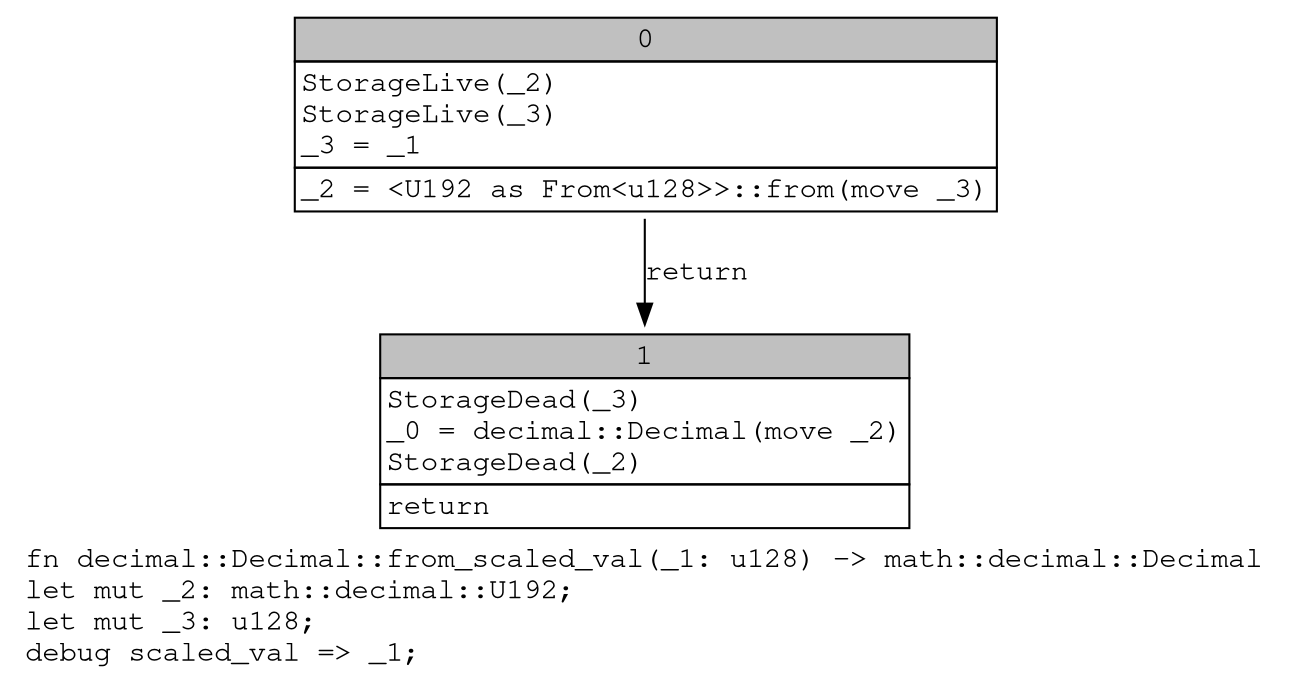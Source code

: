 digraph Mir_0_132 {
    graph [fontname="Courier, monospace"];
    node [fontname="Courier, monospace"];
    edge [fontname="Courier, monospace"];
    label=<fn decimal::Decimal::from_scaled_val(_1: u128) -&gt; math::decimal::Decimal<br align="left"/>let mut _2: math::decimal::U192;<br align="left"/>let mut _3: u128;<br align="left"/>debug scaled_val =&gt; _1;<br align="left"/>>;
    bb0__0_132 [shape="none", label=<<table border="0" cellborder="1" cellspacing="0"><tr><td bgcolor="gray" align="center" colspan="1">0</td></tr><tr><td align="left" balign="left">StorageLive(_2)<br/>StorageLive(_3)<br/>_3 = _1<br/></td></tr><tr><td align="left">_2 = &lt;U192 as From&lt;u128&gt;&gt;::from(move _3)</td></tr></table>>];
    bb1__0_132 [shape="none", label=<<table border="0" cellborder="1" cellspacing="0"><tr><td bgcolor="gray" align="center" colspan="1">1</td></tr><tr><td align="left" balign="left">StorageDead(_3)<br/>_0 = decimal::Decimal(move _2)<br/>StorageDead(_2)<br/></td></tr><tr><td align="left">return</td></tr></table>>];
    bb0__0_132 -> bb1__0_132 [label="return"];
}
